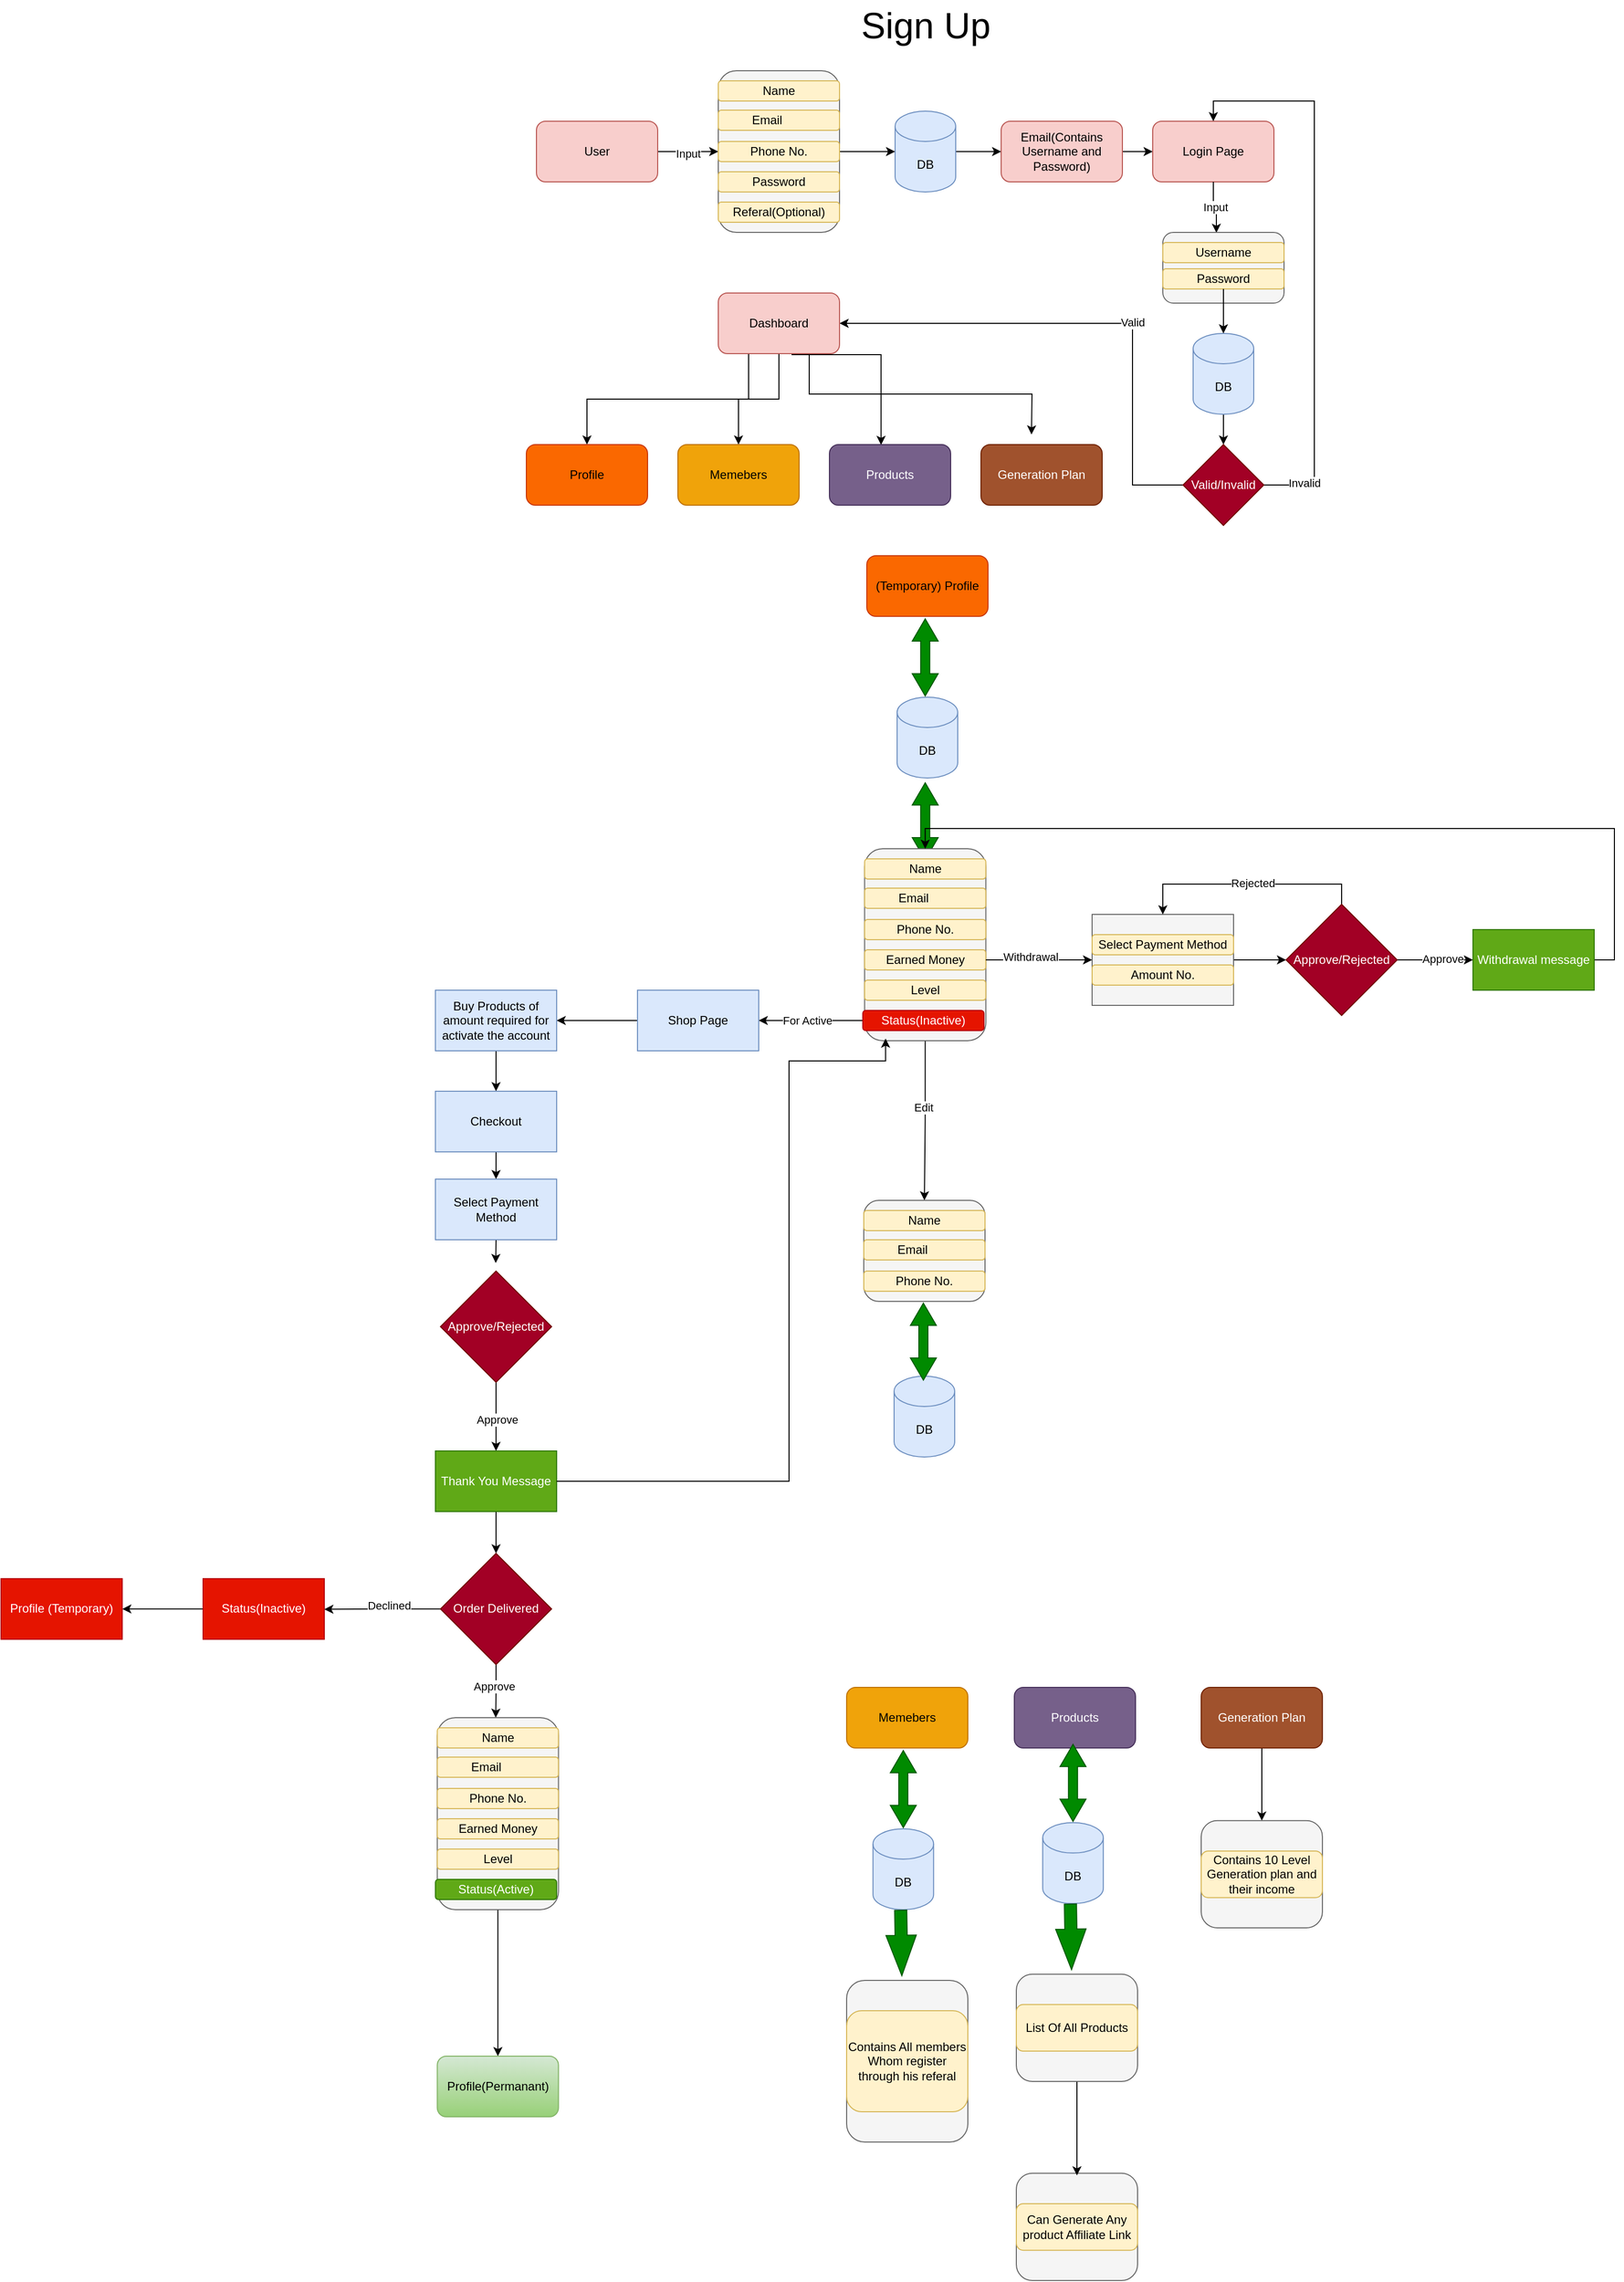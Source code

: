 <mxfile version="22.1.16" type="github">
  <diagram name="Page-1" id="qpT9K9JqsJM7C-VXeUcR">
    <mxGraphModel dx="1950" dy="598" grid="1" gridSize="10" guides="1" tooltips="1" connect="1" arrows="1" fold="1" page="1" pageScale="1" pageWidth="850" pageHeight="1100" math="0" shadow="0">
      <root>
        <mxCell id="0" />
        <mxCell id="1" parent="0" />
        <mxCell id="TvGS36exyTNtCX8A1I95-9" style="edgeStyle=orthogonalEdgeStyle;rounded=0;orthogonalLoop=1;jettySize=auto;html=1;entryX=0;entryY=0.5;entryDx=0;entryDy=0;" parent="1" source="TvGS36exyTNtCX8A1I95-2" target="TvGS36exyTNtCX8A1I95-8" edge="1">
          <mxGeometry relative="1" as="geometry" />
        </mxCell>
        <mxCell id="TvGS36exyTNtCX8A1I95-10" value="Input" style="edgeLabel;html=1;align=center;verticalAlign=middle;resizable=0;points=[];" parent="TvGS36exyTNtCX8A1I95-9" vertex="1" connectable="0">
          <mxGeometry y="-2" relative="1" as="geometry">
            <mxPoint as="offset" />
          </mxGeometry>
        </mxCell>
        <mxCell id="TvGS36exyTNtCX8A1I95-2" value="User" style="rounded=1;whiteSpace=wrap;html=1;fillColor=#f8cecc;strokeColor=#b85450;" parent="1" vertex="1">
          <mxGeometry x="40" y="130" width="120" height="60" as="geometry" />
        </mxCell>
        <mxCell id="TvGS36exyTNtCX8A1I95-18" style="edgeStyle=orthogonalEdgeStyle;rounded=0;orthogonalLoop=1;jettySize=auto;html=1;entryX=0;entryY=0.5;entryDx=0;entryDy=0;" parent="1" source="TvGS36exyTNtCX8A1I95-3" target="TvGS36exyTNtCX8A1I95-17" edge="1">
          <mxGeometry relative="1" as="geometry" />
        </mxCell>
        <mxCell id="TvGS36exyTNtCX8A1I95-3" value="DB" style="shape=cylinder3;whiteSpace=wrap;html=1;boundedLbl=1;backgroundOutline=1;size=15;fillColor=#dae8fc;strokeColor=#6c8ebf;" parent="1" vertex="1">
          <mxGeometry x="395" y="120" width="60" height="80" as="geometry" />
        </mxCell>
        <mxCell id="TvGS36exyTNtCX8A1I95-4" value="&lt;p style=&quot;line-height: 120%;&quot;&gt;&lt;font style=&quot;font-size: 36px;&quot;&gt;Sign Up&lt;/font&gt;&lt;/p&gt;" style="text;html=1;align=center;verticalAlign=middle;resizable=0;points=[];autosize=1;strokeColor=none;fillColor=none;" parent="1" vertex="1">
          <mxGeometry x="350" y="10" width="150" height="60" as="geometry" />
        </mxCell>
        <mxCell id="TvGS36exyTNtCX8A1I95-11" style="edgeStyle=orthogonalEdgeStyle;rounded=0;orthogonalLoop=1;jettySize=auto;html=1;" parent="1" source="TvGS36exyTNtCX8A1I95-8" target="TvGS36exyTNtCX8A1I95-3" edge="1">
          <mxGeometry relative="1" as="geometry" />
        </mxCell>
        <mxCell id="TvGS36exyTNtCX8A1I95-8" value="" style="rounded=1;whiteSpace=wrap;html=1;fillColor=#f5f5f5;fontColor=#333333;strokeColor=#666666;" parent="1" vertex="1">
          <mxGeometry x="220" y="80" width="120" height="160" as="geometry" />
        </mxCell>
        <mxCell id="TvGS36exyTNtCX8A1I95-12" value="Name" style="rounded=1;whiteSpace=wrap;html=1;fillColor=#fff2cc;strokeColor=#d6b656;" parent="1" vertex="1">
          <mxGeometry x="220" y="90" width="120" height="20" as="geometry" />
        </mxCell>
        <mxCell id="TvGS36exyTNtCX8A1I95-13" value="Email&lt;span style=&quot;white-space: pre;&quot;&gt;&#x9;&lt;/span&gt;" style="rounded=1;whiteSpace=wrap;html=1;fillColor=#fff2cc;strokeColor=#d6b656;" parent="1" vertex="1">
          <mxGeometry x="220" y="119" width="120" height="20" as="geometry" />
        </mxCell>
        <mxCell id="TvGS36exyTNtCX8A1I95-14" value="Phone No." style="rounded=1;whiteSpace=wrap;html=1;fillColor=#fff2cc;strokeColor=#d6b656;" parent="1" vertex="1">
          <mxGeometry x="220" y="150" width="120" height="20" as="geometry" />
        </mxCell>
        <mxCell id="TvGS36exyTNtCX8A1I95-15" value="Referal(Optional)" style="rounded=1;whiteSpace=wrap;html=1;fillColor=#fff2cc;strokeColor=#d6b656;" parent="1" vertex="1">
          <mxGeometry x="220" y="210" width="120" height="20" as="geometry" />
        </mxCell>
        <mxCell id="TvGS36exyTNtCX8A1I95-23" style="edgeStyle=orthogonalEdgeStyle;rounded=0;orthogonalLoop=1;jettySize=auto;html=1;entryX=0;entryY=0.5;entryDx=0;entryDy=0;" parent="1" source="TvGS36exyTNtCX8A1I95-17" target="TvGS36exyTNtCX8A1I95-22" edge="1">
          <mxGeometry relative="1" as="geometry" />
        </mxCell>
        <mxCell id="TvGS36exyTNtCX8A1I95-17" value="Email(Contains &lt;br&gt;Username and Password)" style="rounded=1;whiteSpace=wrap;html=1;fillColor=#f8cecc;strokeColor=#b85450;" parent="1" vertex="1">
          <mxGeometry x="500" y="130" width="120" height="60" as="geometry" />
        </mxCell>
        <mxCell id="TvGS36exyTNtCX8A1I95-21" value="Password" style="rounded=1;whiteSpace=wrap;html=1;fillColor=#fff2cc;strokeColor=#d6b656;" parent="1" vertex="1">
          <mxGeometry x="220" y="180" width="120" height="20" as="geometry" />
        </mxCell>
        <mxCell id="TvGS36exyTNtCX8A1I95-22" value="Login Page" style="rounded=1;whiteSpace=wrap;html=1;fillColor=#f8cecc;strokeColor=#b85450;" parent="1" vertex="1">
          <mxGeometry x="650" y="130" width="120" height="60" as="geometry" />
        </mxCell>
        <mxCell id="TvGS36exyTNtCX8A1I95-25" style="edgeStyle=orthogonalEdgeStyle;rounded=0;orthogonalLoop=1;jettySize=auto;html=1;exitX=0.5;exitY=1;exitDx=0;exitDy=0;entryX=0.442;entryY=0.006;entryDx=0;entryDy=0;entryPerimeter=0;" parent="1" source="TvGS36exyTNtCX8A1I95-22" target="TvGS36exyTNtCX8A1I95-27" edge="1">
          <mxGeometry relative="1" as="geometry">
            <mxPoint x="710" y="240" as="targetPoint" />
          </mxGeometry>
        </mxCell>
        <mxCell id="TvGS36exyTNtCX8A1I95-26" value="Input" style="edgeLabel;html=1;align=center;verticalAlign=middle;resizable=0;points=[];" parent="TvGS36exyTNtCX8A1I95-25" vertex="1" connectable="0">
          <mxGeometry relative="1" as="geometry">
            <mxPoint as="offset" />
          </mxGeometry>
        </mxCell>
        <mxCell id="TvGS36exyTNtCX8A1I95-27" value="" style="rounded=1;whiteSpace=wrap;html=1;fillColor=#f5f5f5;fontColor=#333333;strokeColor=#666666;" parent="1" vertex="1">
          <mxGeometry x="660" y="240" width="120" height="70" as="geometry" />
        </mxCell>
        <mxCell id="TvGS36exyTNtCX8A1I95-28" value="Username" style="rounded=1;whiteSpace=wrap;html=1;fillColor=#fff2cc;strokeColor=#d6b656;" parent="1" vertex="1">
          <mxGeometry x="660" y="250" width="120" height="20" as="geometry" />
        </mxCell>
        <mxCell id="TvGS36exyTNtCX8A1I95-29" value="Password" style="rounded=1;whiteSpace=wrap;html=1;fillColor=#fff2cc;strokeColor=#d6b656;" parent="1" vertex="1">
          <mxGeometry x="660" y="276" width="120" height="20" as="geometry" />
        </mxCell>
        <mxCell id="TvGS36exyTNtCX8A1I95-34" style="edgeStyle=orthogonalEdgeStyle;rounded=0;orthogonalLoop=1;jettySize=auto;html=1;exitX=0.5;exitY=1;exitDx=0;exitDy=0;exitPerimeter=0;entryX=0.5;entryY=0;entryDx=0;entryDy=0;" parent="1" source="TvGS36exyTNtCX8A1I95-31" target="TvGS36exyTNtCX8A1I95-33" edge="1">
          <mxGeometry relative="1" as="geometry" />
        </mxCell>
        <mxCell id="TvGS36exyTNtCX8A1I95-31" value="DB" style="shape=cylinder3;whiteSpace=wrap;html=1;boundedLbl=1;backgroundOutline=1;size=15;fillColor=#dae8fc;strokeColor=#6c8ebf;" parent="1" vertex="1">
          <mxGeometry x="690" y="340" width="60" height="80" as="geometry" />
        </mxCell>
        <mxCell id="TvGS36exyTNtCX8A1I95-32" style="edgeStyle=orthogonalEdgeStyle;rounded=0;orthogonalLoop=1;jettySize=auto;html=1;entryX=0.5;entryY=0;entryDx=0;entryDy=0;entryPerimeter=0;" parent="1" source="TvGS36exyTNtCX8A1I95-29" target="TvGS36exyTNtCX8A1I95-31" edge="1">
          <mxGeometry relative="1" as="geometry" />
        </mxCell>
        <mxCell id="TvGS36exyTNtCX8A1I95-38" style="edgeStyle=orthogonalEdgeStyle;rounded=0;orthogonalLoop=1;jettySize=auto;html=1;exitX=1;exitY=0.5;exitDx=0;exitDy=0;entryX=0.5;entryY=0;entryDx=0;entryDy=0;" parent="1" source="TvGS36exyTNtCX8A1I95-33" target="TvGS36exyTNtCX8A1I95-22" edge="1">
          <mxGeometry relative="1" as="geometry">
            <Array as="points">
              <mxPoint x="810" y="490" />
              <mxPoint x="810" y="110" />
              <mxPoint x="710" y="110" />
            </Array>
          </mxGeometry>
        </mxCell>
        <mxCell id="TvGS36exyTNtCX8A1I95-39" value="Invalid" style="edgeLabel;html=1;align=center;verticalAlign=middle;resizable=0;points=[];" parent="TvGS36exyTNtCX8A1I95-38" vertex="1" connectable="0">
          <mxGeometry x="-0.855" y="2" relative="1" as="geometry">
            <mxPoint as="offset" />
          </mxGeometry>
        </mxCell>
        <mxCell id="TvGS36exyTNtCX8A1I95-41" style="edgeStyle=orthogonalEdgeStyle;rounded=0;orthogonalLoop=1;jettySize=auto;html=1;exitX=0;exitY=0.5;exitDx=0;exitDy=0;entryX=1;entryY=0.5;entryDx=0;entryDy=0;" parent="1" source="TvGS36exyTNtCX8A1I95-33" target="TvGS36exyTNtCX8A1I95-40" edge="1">
          <mxGeometry relative="1" as="geometry">
            <Array as="points">
              <mxPoint x="630" y="490" />
              <mxPoint x="630" y="330" />
            </Array>
          </mxGeometry>
        </mxCell>
        <mxCell id="TvGS36exyTNtCX8A1I95-42" value="Valid" style="edgeLabel;html=1;align=center;verticalAlign=middle;resizable=0;points=[];" parent="TvGS36exyTNtCX8A1I95-41" vertex="1" connectable="0">
          <mxGeometry x="-0.16" y="-1" relative="1" as="geometry">
            <mxPoint as="offset" />
          </mxGeometry>
        </mxCell>
        <mxCell id="TvGS36exyTNtCX8A1I95-33" value="Valid/Invalid" style="rhombus;whiteSpace=wrap;html=1;fillColor=#a20025;fontColor=#ffffff;strokeColor=#6F0000;" parent="1" vertex="1">
          <mxGeometry x="680" y="450" width="80" height="80" as="geometry" />
        </mxCell>
        <mxCell id="TvGS36exyTNtCX8A1I95-53" style="edgeStyle=orthogonalEdgeStyle;rounded=0;orthogonalLoop=1;jettySize=auto;html=1;exitX=0.5;exitY=1;exitDx=0;exitDy=0;" parent="1" source="TvGS36exyTNtCX8A1I95-40" target="TvGS36exyTNtCX8A1I95-50" edge="1">
          <mxGeometry relative="1" as="geometry" />
        </mxCell>
        <mxCell id="TvGS36exyTNtCX8A1I95-54" style="edgeStyle=orthogonalEdgeStyle;rounded=0;orthogonalLoop=1;jettySize=auto;html=1;exitX=0.75;exitY=1;exitDx=0;exitDy=0;entryX=0.426;entryY=0.006;entryDx=0;entryDy=0;entryPerimeter=0;" parent="1" target="TvGS36exyTNtCX8A1I95-51" edge="1">
          <mxGeometry relative="1" as="geometry">
            <mxPoint x="292.914" y="420" as="targetPoint" />
            <mxPoint x="293" y="360" as="sourcePoint" />
            <Array as="points">
              <mxPoint x="381" y="361" />
            </Array>
          </mxGeometry>
        </mxCell>
        <mxCell id="TvGS36exyTNtCX8A1I95-55" style="edgeStyle=orthogonalEdgeStyle;rounded=0;orthogonalLoop=1;jettySize=auto;html=1;exitX=0.75;exitY=1;exitDx=0;exitDy=0;" parent="1" source="TvGS36exyTNtCX8A1I95-40" edge="1">
          <mxGeometry relative="1" as="geometry">
            <mxPoint x="530" y="440" as="targetPoint" />
          </mxGeometry>
        </mxCell>
        <mxCell id="TvGS36exyTNtCX8A1I95-57" style="edgeStyle=orthogonalEdgeStyle;rounded=0;orthogonalLoop=1;jettySize=auto;html=1;exitX=0.25;exitY=1;exitDx=0;exitDy=0;entryX=0.5;entryY=0;entryDx=0;entryDy=0;" parent="1" source="TvGS36exyTNtCX8A1I95-40" target="TvGS36exyTNtCX8A1I95-48" edge="1">
          <mxGeometry relative="1" as="geometry">
            <mxPoint x="90" y="440" as="targetPoint" />
          </mxGeometry>
        </mxCell>
        <mxCell id="TvGS36exyTNtCX8A1I95-40" value="Dashboard" style="rounded=1;whiteSpace=wrap;html=1;fillColor=#f8cecc;strokeColor=#b85450;" parent="1" vertex="1">
          <mxGeometry x="220" y="300" width="120" height="60" as="geometry" />
        </mxCell>
        <mxCell id="TvGS36exyTNtCX8A1I95-48" value="Profile" style="rounded=1;whiteSpace=wrap;html=1;fillColor=#fa6800;strokeColor=#C73500;fontColor=#000000;" parent="1" vertex="1">
          <mxGeometry x="30" y="450" width="120" height="60" as="geometry" />
        </mxCell>
        <mxCell id="TvGS36exyTNtCX8A1I95-50" value="Memebers" style="rounded=1;whiteSpace=wrap;html=1;fillColor=#f0a30a;strokeColor=#BD7000;fontColor=#000000;" parent="1" vertex="1">
          <mxGeometry x="180" y="450" width="120" height="60" as="geometry" />
        </mxCell>
        <mxCell id="TvGS36exyTNtCX8A1I95-51" value="Products" style="rounded=1;whiteSpace=wrap;html=1;fillColor=#76608a;strokeColor=#432D57;fontColor=#ffffff;" parent="1" vertex="1">
          <mxGeometry x="330" y="450" width="120" height="60" as="geometry" />
        </mxCell>
        <mxCell id="TvGS36exyTNtCX8A1I95-52" value="Generation Plan" style="rounded=1;whiteSpace=wrap;html=1;fillColor=#a0522d;strokeColor=#6D1F00;fontColor=#ffffff;gradientColor=none;" parent="1" vertex="1">
          <mxGeometry x="480" y="450" width="120" height="60" as="geometry" />
        </mxCell>
        <mxCell id="TvGS36exyTNtCX8A1I95-59" value="(Temporary) Profile" style="rounded=1;whiteSpace=wrap;html=1;fillColor=#fa6800;strokeColor=#C73500;fontColor=#000000;" parent="1" vertex="1">
          <mxGeometry x="366.99" y="560" width="120" height="60" as="geometry" />
        </mxCell>
        <mxCell id="TvGS36exyTNtCX8A1I95-60" value="DB" style="shape=cylinder3;whiteSpace=wrap;html=1;boundedLbl=1;backgroundOutline=1;size=15;fillColor=#dae8fc;strokeColor=#6c8ebf;" parent="1" vertex="1">
          <mxGeometry x="396.99" y="700" width="60" height="80" as="geometry" />
        </mxCell>
        <mxCell id="TvGS36exyTNtCX8A1I95-63" value="" style="html=1;shadow=0;dashed=0;align=center;verticalAlign=middle;shape=mxgraph.arrows2.twoWayArrow;dy=0.65;dx=22;rotation=90;fillColor=#008a00;fontColor=#ffffff;strokeColor=#005700;" parent="1" vertex="1">
          <mxGeometry x="386.69" y="647.81" width="76.25" height="25.63" as="geometry" />
        </mxCell>
        <mxCell id="TvGS36exyTNtCX8A1I95-64" value="" style="html=1;shadow=0;dashed=0;align=center;verticalAlign=middle;shape=mxgraph.arrows2.twoWayArrow;dy=0.65;dx=22;rotation=90;fillColor=#008a00;fontColor=#ffffff;strokeColor=#005700;" parent="1" vertex="1">
          <mxGeometry x="386.69" y="810" width="76.25" height="25.63" as="geometry" />
        </mxCell>
        <mxCell id="TvGS36exyTNtCX8A1I95-96" style="edgeStyle=orthogonalEdgeStyle;rounded=0;orthogonalLoop=1;jettySize=auto;html=1;entryX=0.5;entryY=0;entryDx=0;entryDy=0;exitX=0.5;exitY=1;exitDx=0;exitDy=0;" parent="1" source="TvGS36exyTNtCX8A1I95-70" target="TvGS36exyTNtCX8A1I95-73" edge="1">
          <mxGeometry relative="1" as="geometry">
            <mxPoint x="424.768" y="1048" as="sourcePoint" />
          </mxGeometry>
        </mxCell>
        <mxCell id="TvGS36exyTNtCX8A1I95-104" value="Edit" style="edgeLabel;html=1;align=center;verticalAlign=middle;resizable=0;points=[];" parent="TvGS36exyTNtCX8A1I95-96" vertex="1" connectable="0">
          <mxGeometry x="-0.177" y="-2" relative="1" as="geometry">
            <mxPoint as="offset" />
          </mxGeometry>
        </mxCell>
        <mxCell id="TvGS36exyTNtCX8A1I95-70" value="" style="rounded=1;whiteSpace=wrap;html=1;fillColor=#f5f5f5;fontColor=#333333;strokeColor=#666666;" parent="1" vertex="1">
          <mxGeometry x="364.82" y="850" width="120" height="190" as="geometry" />
        </mxCell>
        <mxCell id="TvGS36exyTNtCX8A1I95-65" value="Name" style="rounded=1;whiteSpace=wrap;html=1;fillColor=#fff2cc;strokeColor=#d6b656;" parent="1" vertex="1">
          <mxGeometry x="364.82" y="860" width="120" height="20" as="geometry" />
        </mxCell>
        <mxCell id="TvGS36exyTNtCX8A1I95-66" value="Email&lt;span style=&quot;white-space: pre;&quot;&gt;&#x9;&lt;/span&gt;" style="rounded=1;whiteSpace=wrap;html=1;fillColor=#fff2cc;strokeColor=#d6b656;" parent="1" vertex="1">
          <mxGeometry x="364.82" y="889" width="120" height="20" as="geometry" />
        </mxCell>
        <mxCell id="TvGS36exyTNtCX8A1I95-67" value="Phone No." style="rounded=1;whiteSpace=wrap;html=1;fillColor=#fff2cc;strokeColor=#d6b656;" parent="1" vertex="1">
          <mxGeometry x="364.82" y="920" width="120" height="20" as="geometry" />
        </mxCell>
        <mxCell id="TvGS36exyTNtCX8A1I95-71" value="Earned Money" style="rounded=1;whiteSpace=wrap;html=1;fillColor=#fff2cc;strokeColor=#d6b656;" parent="1" vertex="1">
          <mxGeometry x="364.81" y="950" width="120" height="20" as="geometry" />
        </mxCell>
        <mxCell id="TvGS36exyTNtCX8A1I95-72" value="Level" style="rounded=1;whiteSpace=wrap;html=1;fillColor=#fff2cc;strokeColor=#d6b656;" parent="1" vertex="1">
          <mxGeometry x="364.81" y="980" width="120" height="20" as="geometry" />
        </mxCell>
        <mxCell id="TvGS36exyTNtCX8A1I95-73" value="" style="rounded=1;whiteSpace=wrap;html=1;fillColor=#f5f5f5;fontColor=#333333;strokeColor=#666666;" parent="1" vertex="1">
          <mxGeometry x="364" y="1198" width="120" height="100" as="geometry" />
        </mxCell>
        <mxCell id="TvGS36exyTNtCX8A1I95-74" value="Name" style="rounded=1;whiteSpace=wrap;html=1;fillColor=#fff2cc;strokeColor=#d6b656;" parent="1" vertex="1">
          <mxGeometry x="364" y="1208" width="120" height="20" as="geometry" />
        </mxCell>
        <mxCell id="TvGS36exyTNtCX8A1I95-75" value="Email&lt;span style=&quot;white-space: pre;&quot;&gt;&#x9;&lt;/span&gt;" style="rounded=1;whiteSpace=wrap;html=1;fillColor=#fff2cc;strokeColor=#d6b656;" parent="1" vertex="1">
          <mxGeometry x="364" y="1237" width="120" height="20" as="geometry" />
        </mxCell>
        <mxCell id="TvGS36exyTNtCX8A1I95-76" value="Phone No." style="rounded=1;whiteSpace=wrap;html=1;fillColor=#fff2cc;strokeColor=#d6b656;" parent="1" vertex="1">
          <mxGeometry x="364" y="1268" width="120" height="20" as="geometry" />
        </mxCell>
        <mxCell id="TvGS36exyTNtCX8A1I95-82" value="DB" style="shape=cylinder3;whiteSpace=wrap;html=1;boundedLbl=1;backgroundOutline=1;size=15;fillColor=#dae8fc;strokeColor=#6c8ebf;" parent="1" vertex="1">
          <mxGeometry x="394" y="1372" width="60" height="80" as="geometry" />
        </mxCell>
        <mxCell id="TvGS36exyTNtCX8A1I95-91" value="" style="html=1;shadow=0;dashed=0;align=center;verticalAlign=middle;shape=mxgraph.arrows2.twoWayArrow;dy=0.65;dx=22;rotation=90;fillColor=#008a00;fontColor=#ffffff;strokeColor=#005700;" parent="1" vertex="1">
          <mxGeometry x="384.88" y="1325" width="76.25" height="25.63" as="geometry" />
        </mxCell>
        <mxCell id="TvGS36exyTNtCX8A1I95-160" style="edgeStyle=orthogonalEdgeStyle;rounded=0;orthogonalLoop=1;jettySize=auto;html=1;exitX=0;exitY=0.5;exitDx=0;exitDy=0;entryX=1;entryY=0.5;entryDx=0;entryDy=0;" parent="1" source="TvGS36exyTNtCX8A1I95-106" target="TvGS36exyTNtCX8A1I95-159" edge="1">
          <mxGeometry relative="1" as="geometry" />
        </mxCell>
        <mxCell id="TvGS36exyTNtCX8A1I95-161" value="For Active" style="edgeLabel;html=1;align=center;verticalAlign=middle;resizable=0;points=[];" parent="TvGS36exyTNtCX8A1I95-160" vertex="1" connectable="0">
          <mxGeometry x="0.073" relative="1" as="geometry">
            <mxPoint as="offset" />
          </mxGeometry>
        </mxCell>
        <mxCell id="TvGS36exyTNtCX8A1I95-106" value="Status(Inactive)" style="rounded=1;whiteSpace=wrap;html=1;fillColor=#e51400;strokeColor=#B20000;fontColor=#ffffff;" parent="1" vertex="1">
          <mxGeometry x="363" y="1010" width="120" height="20" as="geometry" />
        </mxCell>
        <mxCell id="TvGS36exyTNtCX8A1I95-123" value="" style="rounded=1;whiteSpace=wrap;html=1;fillColor=#f5f5f5;fontColor=#333333;strokeColor=#666666;" parent="1" vertex="1">
          <mxGeometry x="515" y="2160.91" width="120" height="106.09" as="geometry" />
        </mxCell>
        <mxCell id="TvGS36exyTNtCX8A1I95-124" value="Memebers" style="rounded=1;whiteSpace=wrap;html=1;fillColor=#f0a30a;strokeColor=#BD7000;fontColor=#000000;" parent="1" vertex="1">
          <mxGeometry x="347" y="1680" width="120" height="60" as="geometry" />
        </mxCell>
        <mxCell id="TvGS36exyTNtCX8A1I95-125" value="" style="html=1;shadow=0;dashed=0;align=center;verticalAlign=middle;shape=mxgraph.arrows2.twoWayArrow;dy=0.65;dx=22;rotation=90;fillColor=#008a00;fontColor=#ffffff;strokeColor=#005700;" parent="1" vertex="1">
          <mxGeometry x="365" y="1767.81" width="76.25" height="25.63" as="geometry" />
        </mxCell>
        <mxCell id="TvGS36exyTNtCX8A1I95-126" value="DB" style="shape=cylinder3;whiteSpace=wrap;html=1;boundedLbl=1;backgroundOutline=1;size=15;fillColor=#dae8fc;strokeColor=#6c8ebf;" parent="1" vertex="1">
          <mxGeometry x="373.12" y="1820" width="60" height="80" as="geometry" />
        </mxCell>
        <mxCell id="TvGS36exyTNtCX8A1I95-127" value="" style="rounded=1;whiteSpace=wrap;html=1;fillColor=#f5f5f5;fontColor=#333333;strokeColor=#666666;" parent="1" vertex="1">
          <mxGeometry x="347.01" y="1970" width="120" height="160" as="geometry" />
        </mxCell>
        <mxCell id="TvGS36exyTNtCX8A1I95-128" value="Contains All members Whom register through his referal" style="rounded=1;whiteSpace=wrap;html=1;fillColor=#fff2cc;strokeColor=#d6b656;" parent="1" vertex="1">
          <mxGeometry x="347" y="2000" width="120" height="100" as="geometry" />
        </mxCell>
        <mxCell id="TvGS36exyTNtCX8A1I95-129" value="" style="html=1;shadow=0;dashed=0;align=center;verticalAlign=middle;shape=mxgraph.arrows2.arrow;dy=0.6;dx=40;flipH=1;notch=0;rotation=-91;fillColor=#008a00;fontColor=#ffffff;strokeColor=#005700;" parent="1" vertex="1">
          <mxGeometry x="368.75" y="1918" width="64.73" height="30" as="geometry" />
        </mxCell>
        <mxCell id="TvGS36exyTNtCX8A1I95-130" value="Products" style="rounded=1;whiteSpace=wrap;html=1;fillColor=#76608a;strokeColor=#432D57;fontColor=#ffffff;" parent="1" vertex="1">
          <mxGeometry x="513" y="1680" width="120" height="60" as="geometry" />
        </mxCell>
        <mxCell id="TvGS36exyTNtCX8A1I95-131" value="" style="html=1;shadow=0;dashed=0;align=center;verticalAlign=middle;shape=mxgraph.arrows2.twoWayArrow;dy=0.65;dx=22;rotation=90;fillColor=#008a00;fontColor=#ffffff;strokeColor=#005700;" parent="1" vertex="1">
          <mxGeometry x="532.99" y="1761.72" width="76.25" height="25.63" as="geometry" />
        </mxCell>
        <mxCell id="TvGS36exyTNtCX8A1I95-132" value="DB" style="shape=cylinder3;whiteSpace=wrap;html=1;boundedLbl=1;backgroundOutline=1;size=15;fillColor=#dae8fc;strokeColor=#6c8ebf;" parent="1" vertex="1">
          <mxGeometry x="541.11" y="1813.91" width="60" height="80" as="geometry" />
        </mxCell>
        <mxCell id="TvGS36exyTNtCX8A1I95-133" value="" style="edgeStyle=orthogonalEdgeStyle;rounded=0;orthogonalLoop=1;jettySize=auto;html=1;" parent="1" source="TvGS36exyTNtCX8A1I95-134" edge="1">
          <mxGeometry relative="1" as="geometry">
            <mxPoint x="575" y="2163.045" as="targetPoint" />
          </mxGeometry>
        </mxCell>
        <mxCell id="TvGS36exyTNtCX8A1I95-134" value="" style="rounded=1;whiteSpace=wrap;html=1;fillColor=#f5f5f5;fontColor=#333333;strokeColor=#666666;" parent="1" vertex="1">
          <mxGeometry x="515" y="1963.91" width="120" height="106.09" as="geometry" />
        </mxCell>
        <mxCell id="TvGS36exyTNtCX8A1I95-135" value="List Of All Products" style="rounded=1;whiteSpace=wrap;html=1;fillColor=#fff2cc;strokeColor=#d6b656;" parent="1" vertex="1">
          <mxGeometry x="514.99" y="1993.91" width="120" height="46.09" as="geometry" />
        </mxCell>
        <mxCell id="TvGS36exyTNtCX8A1I95-136" value="" style="html=1;shadow=0;dashed=0;align=center;verticalAlign=middle;shape=mxgraph.arrows2.arrow;dy=0.6;dx=40;flipH=1;notch=0;rotation=-91;fillColor=#008a00;fontColor=#ffffff;strokeColor=#005700;" parent="1" vertex="1">
          <mxGeometry x="536.74" y="1911.91" width="64.73" height="30" as="geometry" />
        </mxCell>
        <mxCell id="TvGS36exyTNtCX8A1I95-137" value="Can Generate Any product Affiliate Link" style="rounded=1;whiteSpace=wrap;html=1;fillColor=#fff2cc;strokeColor=#d6b656;" parent="1" vertex="1">
          <mxGeometry x="515" y="2191" width="120" height="46.09" as="geometry" />
        </mxCell>
        <mxCell id="TvGS36exyTNtCX8A1I95-138" style="edgeStyle=orthogonalEdgeStyle;rounded=0;orthogonalLoop=1;jettySize=auto;html=1;exitX=0.5;exitY=1;exitDx=0;exitDy=0;entryX=0.5;entryY=0;entryDx=0;entryDy=0;" parent="1" source="TvGS36exyTNtCX8A1I95-139" target="TvGS36exyTNtCX8A1I95-140" edge="1">
          <mxGeometry relative="1" as="geometry" />
        </mxCell>
        <mxCell id="TvGS36exyTNtCX8A1I95-139" value="Generation Plan" style="rounded=1;whiteSpace=wrap;html=1;fillColor=#a0522d;strokeColor=#6D1F00;fontColor=#ffffff;gradientColor=none;" parent="1" vertex="1">
          <mxGeometry x="698" y="1680" width="120" height="60" as="geometry" />
        </mxCell>
        <mxCell id="TvGS36exyTNtCX8A1I95-140" value="" style="rounded=1;whiteSpace=wrap;html=1;fillColor=#f5f5f5;fontColor=#333333;strokeColor=#666666;" parent="1" vertex="1">
          <mxGeometry x="698" y="1811.91" width="120" height="106.09" as="geometry" />
        </mxCell>
        <mxCell id="TvGS36exyTNtCX8A1I95-141" value="Contains 10 Level Generation plan and their income" style="rounded=1;whiteSpace=wrap;html=1;fillColor=#fff2cc;strokeColor=#d6b656;" parent="1" vertex="1">
          <mxGeometry x="698" y="1842" width="120" height="46.09" as="geometry" />
        </mxCell>
        <mxCell id="TvGS36exyTNtCX8A1I95-149" style="edgeStyle=orthogonalEdgeStyle;rounded=0;orthogonalLoop=1;jettySize=auto;html=1;exitX=1;exitY=0.5;exitDx=0;exitDy=0;entryX=0;entryY=0.5;entryDx=0;entryDy=0;" parent="1" source="TvGS36exyTNtCX8A1I95-143" target="TvGS36exyTNtCX8A1I95-148" edge="1">
          <mxGeometry relative="1" as="geometry" />
        </mxCell>
        <mxCell id="TvGS36exyTNtCX8A1I95-143" value="" style="rounded=0;whiteSpace=wrap;html=1;fillColor=#f5f5f5;fontColor=#333333;strokeColor=#666666;" parent="1" vertex="1">
          <mxGeometry x="590" y="915" width="140" height="90" as="geometry" />
        </mxCell>
        <mxCell id="TvGS36exyTNtCX8A1I95-144" value="Select Payment Method" style="rounded=1;whiteSpace=wrap;html=1;fillColor=#fff2cc;strokeColor=#d6b656;" parent="1" vertex="1">
          <mxGeometry x="590" y="935" width="140" height="20" as="geometry" />
        </mxCell>
        <mxCell id="TvGS36exyTNtCX8A1I95-145" value="Amount No." style="rounded=1;whiteSpace=wrap;html=1;fillColor=#fff2cc;strokeColor=#d6b656;" parent="1" vertex="1">
          <mxGeometry x="590" y="965" width="140" height="20" as="geometry" />
        </mxCell>
        <mxCell id="TvGS36exyTNtCX8A1I95-146" style="edgeStyle=orthogonalEdgeStyle;rounded=0;orthogonalLoop=1;jettySize=auto;html=1;exitX=1;exitY=0.5;exitDx=0;exitDy=0;" parent="1" source="TvGS36exyTNtCX8A1I95-71" edge="1">
          <mxGeometry relative="1" as="geometry">
            <mxPoint x="590" y="960" as="targetPoint" />
          </mxGeometry>
        </mxCell>
        <mxCell id="TvGS36exyTNtCX8A1I95-147" value="Withdrawal" style="edgeLabel;html=1;align=center;verticalAlign=middle;resizable=0;points=[];" parent="TvGS36exyTNtCX8A1I95-146" vertex="1" connectable="0">
          <mxGeometry x="-0.172" y="3" relative="1" as="geometry">
            <mxPoint as="offset" />
          </mxGeometry>
        </mxCell>
        <mxCell id="TvGS36exyTNtCX8A1I95-152" value="" style="edgeStyle=orthogonalEdgeStyle;rounded=0;orthogonalLoop=1;jettySize=auto;html=1;" parent="1" source="TvGS36exyTNtCX8A1I95-148" target="TvGS36exyTNtCX8A1I95-151" edge="1">
          <mxGeometry relative="1" as="geometry" />
        </mxCell>
        <mxCell id="TvGS36exyTNtCX8A1I95-153" value="Approve" style="edgeLabel;html=1;align=center;verticalAlign=middle;resizable=0;points=[];" parent="TvGS36exyTNtCX8A1I95-152" vertex="1" connectable="0">
          <mxGeometry x="0.194" y="1" relative="1" as="geometry">
            <mxPoint as="offset" />
          </mxGeometry>
        </mxCell>
        <mxCell id="TvGS36exyTNtCX8A1I95-155" style="edgeStyle=orthogonalEdgeStyle;rounded=0;orthogonalLoop=1;jettySize=auto;html=1;exitX=0.5;exitY=0;exitDx=0;exitDy=0;entryX=0.5;entryY=0;entryDx=0;entryDy=0;" parent="1" source="TvGS36exyTNtCX8A1I95-148" target="TvGS36exyTNtCX8A1I95-143" edge="1">
          <mxGeometry relative="1" as="geometry" />
        </mxCell>
        <mxCell id="TvGS36exyTNtCX8A1I95-156" value="Rejected" style="edgeLabel;html=1;align=center;verticalAlign=middle;resizable=0;points=[];" parent="TvGS36exyTNtCX8A1I95-155" vertex="1" connectable="0">
          <mxGeometry x="-0.044" y="-1" relative="1" as="geometry">
            <mxPoint as="offset" />
          </mxGeometry>
        </mxCell>
        <mxCell id="TvGS36exyTNtCX8A1I95-148" value="Approve/Rejected" style="rhombus;whiteSpace=wrap;html=1;fillColor=#a20025;fontColor=#ffffff;strokeColor=#6F0000;" parent="1" vertex="1">
          <mxGeometry x="782" y="905" width="110" height="110" as="geometry" />
        </mxCell>
        <mxCell id="TvGS36exyTNtCX8A1I95-158" style="edgeStyle=orthogonalEdgeStyle;rounded=0;orthogonalLoop=1;jettySize=auto;html=1;exitX=1;exitY=0.5;exitDx=0;exitDy=0;entryX=0.5;entryY=0;entryDx=0;entryDy=0;" parent="1" source="TvGS36exyTNtCX8A1I95-151" target="TvGS36exyTNtCX8A1I95-70" edge="1">
          <mxGeometry relative="1" as="geometry" />
        </mxCell>
        <mxCell id="TvGS36exyTNtCX8A1I95-151" value="Withdrawal message" style="whiteSpace=wrap;html=1;fillColor=#60a917;strokeColor=#2D7600;fontColor=#ffffff;" parent="1" vertex="1">
          <mxGeometry x="967" y="930" width="120" height="60" as="geometry" />
        </mxCell>
        <mxCell id="TvGS36exyTNtCX8A1I95-163" value="" style="edgeStyle=orthogonalEdgeStyle;rounded=0;orthogonalLoop=1;jettySize=auto;html=1;" parent="1" source="TvGS36exyTNtCX8A1I95-159" target="TvGS36exyTNtCX8A1I95-162" edge="1">
          <mxGeometry relative="1" as="geometry" />
        </mxCell>
        <mxCell id="TvGS36exyTNtCX8A1I95-159" value="Shop Page" style="whiteSpace=wrap;html=1;fillColor=#dae8fc;strokeColor=#6c8ebf;" parent="1" vertex="1">
          <mxGeometry x="140" y="990" width="120" height="60" as="geometry" />
        </mxCell>
        <mxCell id="TvGS36exyTNtCX8A1I95-165" style="edgeStyle=orthogonalEdgeStyle;rounded=0;orthogonalLoop=1;jettySize=auto;html=1;entryX=0.5;entryY=0;entryDx=0;entryDy=0;" parent="1" source="TvGS36exyTNtCX8A1I95-162" target="TvGS36exyTNtCX8A1I95-164" edge="1">
          <mxGeometry relative="1" as="geometry" />
        </mxCell>
        <mxCell id="TvGS36exyTNtCX8A1I95-162" value="Buy Products of amount required for activate the account" style="whiteSpace=wrap;html=1;fillColor=#dae8fc;strokeColor=#6c8ebf;" parent="1" vertex="1">
          <mxGeometry x="-60" y="990" width="120" height="60" as="geometry" />
        </mxCell>
        <mxCell id="TvGS36exyTNtCX8A1I95-191" style="edgeStyle=orthogonalEdgeStyle;rounded=0;orthogonalLoop=1;jettySize=auto;html=1;entryX=0.5;entryY=0;entryDx=0;entryDy=0;" parent="1" source="TvGS36exyTNtCX8A1I95-164" target="TvGS36exyTNtCX8A1I95-166" edge="1">
          <mxGeometry relative="1" as="geometry" />
        </mxCell>
        <mxCell id="TvGS36exyTNtCX8A1I95-164" value="Checkout" style="whiteSpace=wrap;html=1;fillColor=#dae8fc;strokeColor=#6c8ebf;" parent="1" vertex="1">
          <mxGeometry x="-60" y="1090" width="120" height="60" as="geometry" />
        </mxCell>
        <mxCell id="TvGS36exyTNtCX8A1I95-173" style="edgeStyle=orthogonalEdgeStyle;rounded=0;orthogonalLoop=1;jettySize=auto;html=1;exitX=0.5;exitY=1;exitDx=0;exitDy=0;" parent="1" source="TvGS36exyTNtCX8A1I95-166" edge="1">
          <mxGeometry relative="1" as="geometry">
            <mxPoint x="-0.294" y="1260" as="targetPoint" />
          </mxGeometry>
        </mxCell>
        <mxCell id="TvGS36exyTNtCX8A1I95-166" value="Select Payment Method" style="whiteSpace=wrap;html=1;fillColor=#dae8fc;strokeColor=#6c8ebf;" parent="1" vertex="1">
          <mxGeometry x="-60" y="1177" width="120" height="60" as="geometry" />
        </mxCell>
        <mxCell id="TvGS36exyTNtCX8A1I95-171" style="edgeStyle=orthogonalEdgeStyle;rounded=0;orthogonalLoop=1;jettySize=auto;html=1;exitX=0.5;exitY=1;exitDx=0;exitDy=0;entryX=0.5;entryY=0;entryDx=0;entryDy=0;" parent="1" source="TvGS36exyTNtCX8A1I95-169" target="TvGS36exyTNtCX8A1I95-170" edge="1">
          <mxGeometry relative="1" as="geometry" />
        </mxCell>
        <mxCell id="TvGS36exyTNtCX8A1I95-172" value="Approve" style="edgeLabel;html=1;align=center;verticalAlign=middle;resizable=0;points=[];" parent="TvGS36exyTNtCX8A1I95-171" vertex="1" connectable="0">
          <mxGeometry x="0.083" y="1" relative="1" as="geometry">
            <mxPoint as="offset" />
          </mxGeometry>
        </mxCell>
        <mxCell id="TvGS36exyTNtCX8A1I95-169" value="Approve/Rejected" style="rhombus;whiteSpace=wrap;html=1;fillColor=#a20025;fontColor=#ffffff;strokeColor=#6F0000;" parent="1" vertex="1">
          <mxGeometry x="-55" y="1268" width="110" height="110" as="geometry" />
        </mxCell>
        <mxCell id="TvGS36exyTNtCX8A1I95-178" style="edgeStyle=orthogonalEdgeStyle;rounded=0;orthogonalLoop=1;jettySize=auto;html=1;entryX=0.5;entryY=0;entryDx=0;entryDy=0;" parent="1" source="TvGS36exyTNtCX8A1I95-170" target="TvGS36exyTNtCX8A1I95-176" edge="1">
          <mxGeometry relative="1" as="geometry" />
        </mxCell>
        <mxCell id="TvGS36exyTNtCX8A1I95-170" value="Thank You Message" style="whiteSpace=wrap;html=1;fillColor=#60a917;strokeColor=#2D7600;fontColor=#ffffff;" parent="1" vertex="1">
          <mxGeometry x="-60" y="1446" width="120" height="60" as="geometry" />
        </mxCell>
        <mxCell id="TvGS36exyTNtCX8A1I95-174" style="edgeStyle=orthogonalEdgeStyle;rounded=0;orthogonalLoop=1;jettySize=auto;html=1;exitX=1;exitY=0.5;exitDx=0;exitDy=0;entryX=0.173;entryY=0.989;entryDx=0;entryDy=0;entryPerimeter=0;" parent="1" source="TvGS36exyTNtCX8A1I95-170" target="TvGS36exyTNtCX8A1I95-70" edge="1">
          <mxGeometry relative="1" as="geometry">
            <Array as="points">
              <mxPoint x="290" y="1476" />
              <mxPoint x="290" y="1060" />
              <mxPoint x="386" y="1060" />
            </Array>
          </mxGeometry>
        </mxCell>
        <mxCell id="TvGS36exyTNtCX8A1I95-179" style="edgeStyle=orthogonalEdgeStyle;rounded=0;orthogonalLoop=1;jettySize=auto;html=1;exitX=0.5;exitY=1;exitDx=0;exitDy=0;" parent="1" source="TvGS36exyTNtCX8A1I95-176" edge="1">
          <mxGeometry relative="1" as="geometry">
            <mxPoint x="-0.294" y="1710" as="targetPoint" />
          </mxGeometry>
        </mxCell>
        <mxCell id="TvGS36exyTNtCX8A1I95-180" value="Approve" style="edgeLabel;html=1;align=center;verticalAlign=middle;resizable=0;points=[];" parent="TvGS36exyTNtCX8A1I95-179" vertex="1" connectable="0">
          <mxGeometry x="-0.174" y="-2" relative="1" as="geometry">
            <mxPoint y="-1" as="offset" />
          </mxGeometry>
        </mxCell>
        <mxCell id="TvGS36exyTNtCX8A1I95-188" style="edgeStyle=orthogonalEdgeStyle;rounded=0;orthogonalLoop=1;jettySize=auto;html=1;exitX=0;exitY=0.5;exitDx=0;exitDy=0;" parent="1" source="TvGS36exyTNtCX8A1I95-176" edge="1">
          <mxGeometry relative="1" as="geometry">
            <mxPoint x="-170" y="1602.706" as="targetPoint" />
          </mxGeometry>
        </mxCell>
        <mxCell id="TvGS36exyTNtCX8A1I95-189" value="Declined" style="edgeLabel;html=1;align=center;verticalAlign=middle;resizable=0;points=[];" parent="TvGS36exyTNtCX8A1I95-188" vertex="1" connectable="0">
          <mxGeometry x="-0.096" y="-4" relative="1" as="geometry">
            <mxPoint x="1" as="offset" />
          </mxGeometry>
        </mxCell>
        <mxCell id="TvGS36exyTNtCX8A1I95-176" value="Order Delivered" style="rhombus;whiteSpace=wrap;html=1;fillColor=#a20025;fontColor=#ffffff;strokeColor=#6F0000;" parent="1" vertex="1">
          <mxGeometry x="-55" y="1547.39" width="110" height="110" as="geometry" />
        </mxCell>
        <mxCell id="TvGS36exyTNtCX8A1I95-193" value="" style="edgeStyle=orthogonalEdgeStyle;rounded=0;orthogonalLoop=1;jettySize=auto;html=1;" parent="1" source="TvGS36exyTNtCX8A1I95-181" target="TvGS36exyTNtCX8A1I95-192" edge="1">
          <mxGeometry relative="1" as="geometry" />
        </mxCell>
        <mxCell id="TvGS36exyTNtCX8A1I95-181" value="" style="rounded=1;whiteSpace=wrap;html=1;fillColor=#f5f5f5;fontColor=#333333;strokeColor=#666666;" parent="1" vertex="1">
          <mxGeometry x="-58.18" y="1710" width="120" height="190" as="geometry" />
        </mxCell>
        <mxCell id="TvGS36exyTNtCX8A1I95-182" value="Name" style="rounded=1;whiteSpace=wrap;html=1;fillColor=#fff2cc;strokeColor=#d6b656;" parent="1" vertex="1">
          <mxGeometry x="-58.18" y="1720" width="120" height="20" as="geometry" />
        </mxCell>
        <mxCell id="TvGS36exyTNtCX8A1I95-183" value="Email&lt;span style=&quot;white-space: pre;&quot;&gt;&#x9;&lt;/span&gt;" style="rounded=1;whiteSpace=wrap;html=1;fillColor=#fff2cc;strokeColor=#d6b656;" parent="1" vertex="1">
          <mxGeometry x="-58.18" y="1749" width="120" height="20" as="geometry" />
        </mxCell>
        <mxCell id="TvGS36exyTNtCX8A1I95-184" value="Phone No." style="rounded=1;whiteSpace=wrap;html=1;fillColor=#fff2cc;strokeColor=#d6b656;" parent="1" vertex="1">
          <mxGeometry x="-58.18" y="1780" width="120" height="20" as="geometry" />
        </mxCell>
        <mxCell id="TvGS36exyTNtCX8A1I95-185" value="Earned Money" style="rounded=1;whiteSpace=wrap;html=1;fillColor=#fff2cc;strokeColor=#d6b656;" parent="1" vertex="1">
          <mxGeometry x="-58.19" y="1810" width="120" height="20" as="geometry" />
        </mxCell>
        <mxCell id="TvGS36exyTNtCX8A1I95-186" value="Level" style="rounded=1;whiteSpace=wrap;html=1;fillColor=#fff2cc;strokeColor=#d6b656;" parent="1" vertex="1">
          <mxGeometry x="-58.19" y="1840" width="120" height="20" as="geometry" />
        </mxCell>
        <mxCell id="TvGS36exyTNtCX8A1I95-187" value="Status(Active)" style="rounded=1;whiteSpace=wrap;html=1;fillColor=#60a917;strokeColor=#2D7600;fontColor=#ffffff;" parent="1" vertex="1">
          <mxGeometry x="-60" y="1870" width="120" height="20" as="geometry" />
        </mxCell>
        <mxCell id="TvGS36exyTNtCX8A1I95-195" value="" style="edgeStyle=orthogonalEdgeStyle;rounded=0;orthogonalLoop=1;jettySize=auto;html=1;" parent="1" source="TvGS36exyTNtCX8A1I95-190" target="TvGS36exyTNtCX8A1I95-194" edge="1">
          <mxGeometry relative="1" as="geometry" />
        </mxCell>
        <mxCell id="TvGS36exyTNtCX8A1I95-190" value="Status(Inactive)" style="whiteSpace=wrap;html=1;fillColor=#e51400;strokeColor=#B20000;fontColor=#ffffff;" parent="1" vertex="1">
          <mxGeometry x="-290" y="1572.39" width="120" height="60" as="geometry" />
        </mxCell>
        <mxCell id="TvGS36exyTNtCX8A1I95-192" value="Profile(Permanant)" style="whiteSpace=wrap;html=1;fillColor=#d5e8d4;strokeColor=#82b366;rounded=1;gradientColor=#97d077;" parent="1" vertex="1">
          <mxGeometry x="-58.18" y="2045" width="120" height="60" as="geometry" />
        </mxCell>
        <mxCell id="TvGS36exyTNtCX8A1I95-194" value="Profile (Temporary)" style="whiteSpace=wrap;html=1;fillColor=#e51400;strokeColor=#B20000;fontColor=#ffffff;" parent="1" vertex="1">
          <mxGeometry x="-490" y="1572.39" width="120" height="60" as="geometry" />
        </mxCell>
      </root>
    </mxGraphModel>
  </diagram>
</mxfile>
